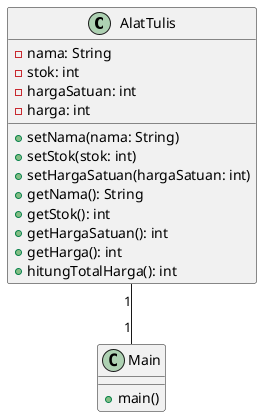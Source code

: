 @startuml
class AlatTulis {
    - nama: String
    - stok: int
    - hargaSatuan: int
    - harga: int

    + setNama(nama: String)
    + setStok(stok: int)
    + setHargaSatuan(hargaSatuan: int)
    + getNama(): String
    + getStok(): int
    + getHargaSatuan(): int
    + getHarga(): int
    + hitungTotalHarga(): int
}

class Main {
    + main()
}

AlatTulis "1" -- "1" Main

@enduml
